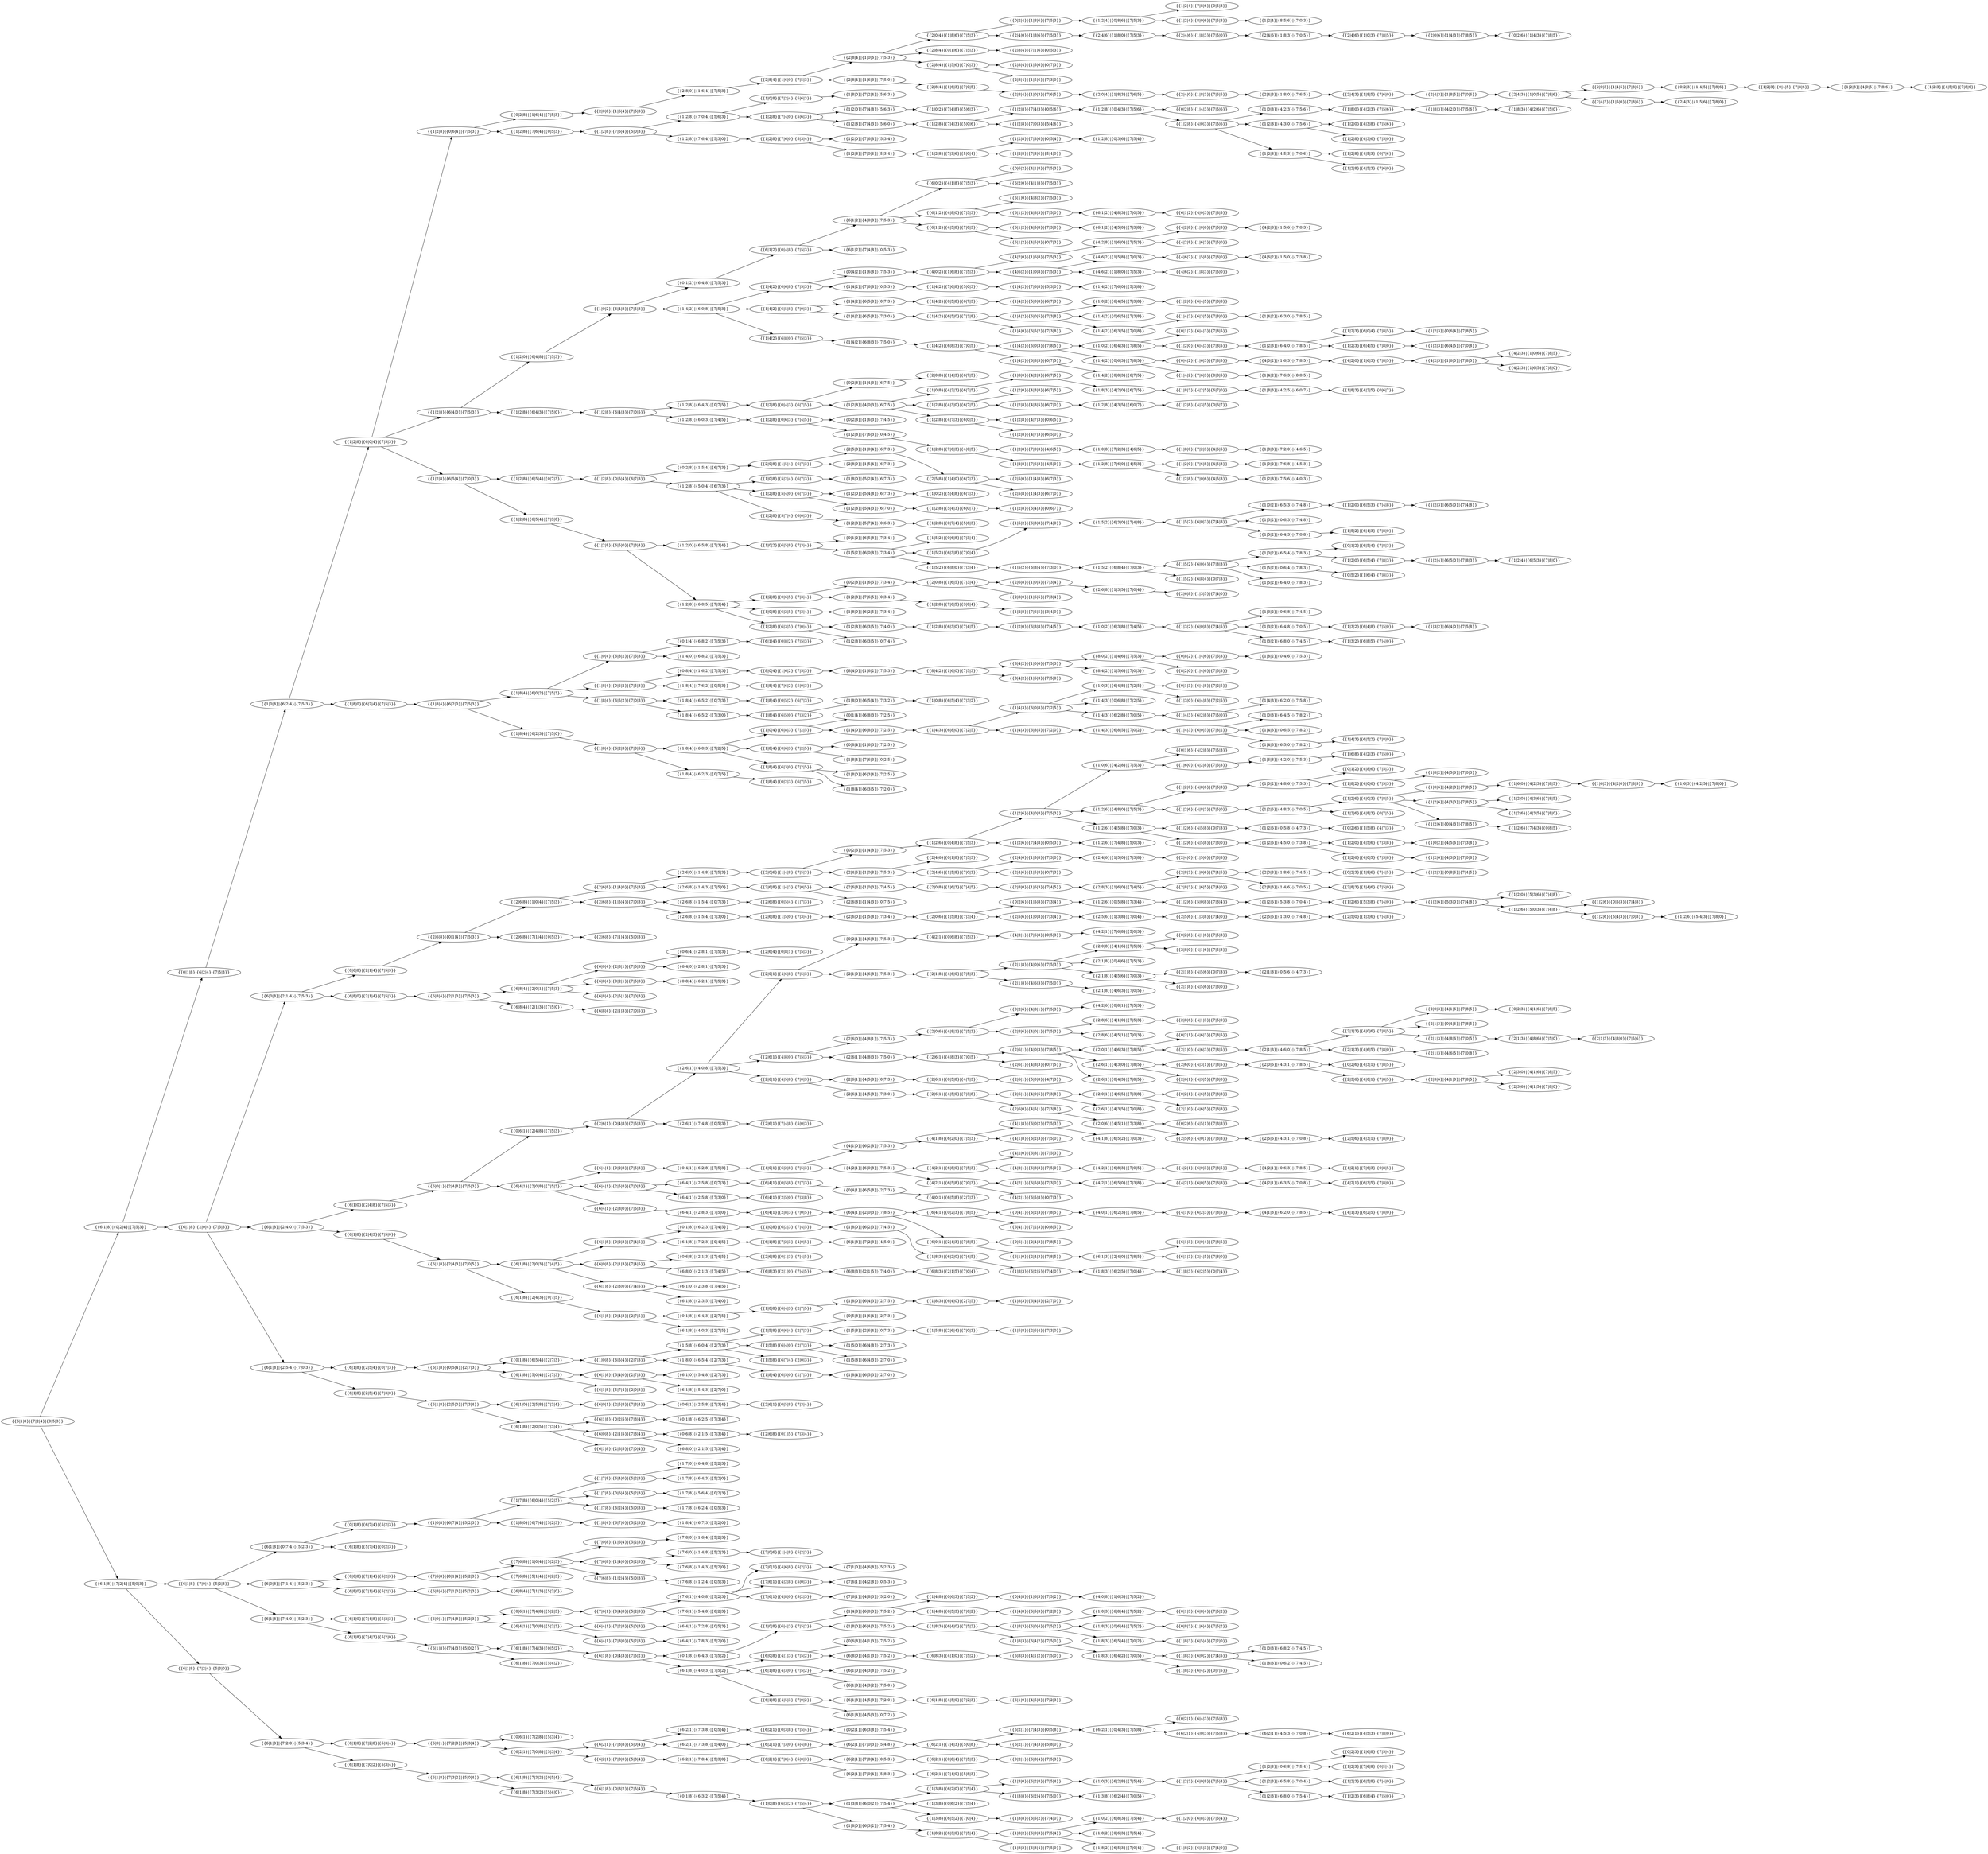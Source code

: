 digraph ExampleGraph {
rankdir = LR
num234 [label = "{{0|1|2}|{4|8|6}|{7|5|3}}"]
num40554 -> num234
num388 [label = "{{0|1|2}|{6|4|3}|{7|8|5}}"]
num40708 -> num388
num408 [label = "{{0|1|2}|{6|4|8}|{7|5|3}}"]
num40728 -> num408
num418 [label = "{{0|1|2}|{6|5|4}|{7|8|3}}"]
num40738 -> num418
num431 [label = "{{0|1|2}|{6|5|8}|{7|3|4}}"]
num40751 -> num431
num1127 [label = "{{0|1|3}|{6|4|8}|{7|2|5}}"]
num41447 -> num1127
num1188 [label = "{{0|1|3}|{6|8|4}|{7|5|2}}"]
num41508 -> num1188
num1902 [label = "{{0|1|4}|{6|8|2}|{7|5|3}}"]
num42222 -> num1902
num1907 [label = "{{0|1|4}|{6|8|3}|{7|2|5}}"]
num42227 -> num1907
num3144 [label = "{{0|1|6}|{4|2|8}|{7|5|3}}"]
num43464 -> num3144
num4805 [label = "{{0|1|8}|{6|2|3}|{7|4|5}}"]
num251285 -> num4805
num4812 [label = "{{0|1|8}|{6|2|4}|{7|5|3}}"]
num251292 -> num4812
num4817 [label = "{{0|1|8}|{6|2|5}|{7|3|4}}"]
num251297 -> num4817
num4830 [label = "{{0|1|8}|{6|3|2}|{7|5|4}}"]
num251310 -> num4830
num4856 [label = "{{0|1|8}|{6|4|3}|{2|7|5}}"]
num251336 -> num4856
num4860 [label = "{{0|1|8}|{6|4|3}|{7|5|2}}"]
num251340 -> num4860
num4886 [label = "{{0|1|8}|{6|5|4}|{2|7|3}}"]
num251366 -> num4886
num4913 [label = "{{0|1|8}|{6|7|4}|{5|2|3}}"]
num251393 -> num4913
num5212 [label = "{{0|2|1}|{4|6|3}|{7|8|5}}"]
num80812 -> num5212
num5217 [label = "{{0|2|1}|{4|6|5}|{7|3|8}}"]
num80817 -> num5217
num5232 [label = "{{0|2|1}|{4|6|8}|{7|5|3}}"]
num80832 -> num5232
num5424 [label = "{{0|2|1}|{6|3|8}|{7|5|4}}"]
num252744 -> num5424
num5427 [label = "{{0|2|1}|{6|4|3}|{7|5|8}}"]
num252747 -> num5427
num5508 [label = "{{0|2|1}|{6|8|4}|{7|5|3}}"]
num252828 -> num5508
num5764 [label = "{{0|2|3}|{1|4|5}|{7|8|6}}"]
num81364 -> num5764
num5832 [label = "{{0|2|3}|{1|6|8}|{7|5|4}}"]
num46152 -> num5832
num5873 [label = "{{0|2|3}|{1|8|6}|{7|4|5}}"]
num81473 -> num5873
num5890 [label = "{{0|2|3}|{4|1|6}|{7|8|5}}"]
num81490 -> num5890
num6594 [label = "{{0|2|4}|{1|8|6}|{7|5|3}}"]
num82194 -> num6594
num7948 [label = "{{0|2|6}|{1|4|3}|{7|8|5}}"]
num83548 -> num7948
num7968 [label = "{{0|2|6}|{1|4|8}|{7|5|3}}"]
num83568 -> num7968
num7990 [label = "{{0|2|6}|{1|5|8}|{4|7|3}}"]
num48310 -> num7990
num7991 [label = "{{0|2|6}|{1|5|8}|{7|3|4}}"]
num83591 -> num7991
num8188 [label = "{{0|2|6}|{4|3|1}|{7|8|5}}"]
num83788 -> num8188
num8211 [label = "{{0|2|6}|{4|5|1}|{7|3|8}}"]
num83811 -> num8211
num8262 [label = "{{0|2|6}|{4|8|1}|{7|5|3}}"]
num83862 -> num8262
num9388 [label = "{{0|2|8}|{1|4|3}|{6|7|5}}"]
num49708 -> num9388
num9389 [label = "{{0|2|8}|{1|4|3}|{7|5|6}}"]
num49709 -> num9389
num9418 [label = "{{0|2|8}|{1|5|4}|{6|7|3}}"]
num49738 -> num9418
num9437 [label = "{{0|2|8}|{1|6|3}|{7|4|5}}"]
num49757 -> num9437
num9444 [label = "{{0|2|8}|{1|6|4}|{7|5|3}}"]
num49764 -> num9444
num9449 [label = "{{0|2|8}|{1|6|5}|{7|3|4}}"]
num49769 -> num9449
num9618 [label = "{{0|2|8}|{4|1|6}|{7|5|3}}"]
num85218 -> num9618
num15484 [label = "{{0|4|1}|{6|2|3}|{7|8|5}}"]
num262804 -> num15484
num15504 [label = "{{0|4|1}|{6|2|8}|{7|5|3}}"]
num262824 -> num15504
num15548 [label = "{{0|4|1}|{6|5|8}|{2|7|3}}"]
num262868 -> num15548
num15892 [label = "{{0|4|2}|{1|6|3}|{7|8|5}}"]
num56212 -> num15892
num15912 [label = "{{0|4|2}|{1|6|8}|{7|5|3}}"]
num56232 -> num15912
num19524 [label = "{{0|4|8}|{1|6|3}|{7|5|2}}"]
num59844 -> num19524
num20938 [label = "{{0|5|2}|{1|6|4}|{7|8|3}}"]
num61258 -> num20938
num24566 [label = "{{0|5|8}|{1|6|4}|{2|7|3}}"]
num64886 -> num24566
num25228 [label = "{{0|6|1}|{2|4|3}|{7|8|5}}"]
num241948 -> num25228
num25248 [label = "{{0|6|1}|{2|4|8}|{7|5|3}}"]
num241968 -> num25248
num25271 [label = "{{0|6|1}|{2|5|8}|{7|3|4}}"]
num241991 -> num25271
num25703 [label = "{{0|6|1}|{7|2|8}|{5|3|4}}"]
num242423 -> num25703
num25751 [label = "{{0|6|1}|{7|4|8}|{5|2|3}}"]
num242471 -> num25751
num26184 [label = "{{0|6|2}|{4|1|8}|{7|5|3}}"]
num242904 -> num26184
num27582 [label = "{{0|6|4}|{2|8|1}|{7|5|3}}"]
num244302 -> num27582
num29645 [label = "{{0|6|8}|{2|1|3}|{7|4|5}}"]
num246365 -> num29645
num29652 [label = "{{0|6|8}|{2|1|4}|{7|5|3}}"]
num246372 -> num29652
num29657 [label = "{{0|6|8}|{2|1|5}|{7|3|4}}"]
num246377 -> num29657
num29892 [label = "{{0|6|8}|{4|1|3}|{7|5|2}}"]
num246612 -> num29892
num30137 [label = "{{0|6|8}|{7|1|4}|{5|2|3}}"]
num246857 -> num30137
num36042 [label = "{{0|8|2}|{1|4|6}|{7|5|3}}"]
num323322 -> num36042
num36804 [label = "{{0|8|3}|{1|6|4}|{7|5|2}}"]
num77124 -> num36804
num37518 [label = "{{0|8|4}|{1|6|2}|{7|5|3}}"]
num77838 -> num37518
num37523 [label = "{{0|8|4}|{1|6|3}|{7|2|5}}"]
num77843 -> num37523
num37950 [label = "{{0|8|4}|{6|2|1}|{7|5|3}}"]
num280110 -> num37950
num40473 [label = "{{1|0|2}|{4|5|6}|{7|3|8}}"]
num45513 -> num40473
num40554 [label = "{{1|0|2}|{4|8|6}|{7|5|3}}"]
num45594 -> num40554
num40606 [label = "{{1|0|2}|{5|4|8}|{6|7|3}}"]
num45646 -> num40606
num40703 [label = "{{1|0|2}|{6|3|8}|{7|4|5}}"]
num45743 -> num40703
num40708 [label = "{{1|0|2}|{6|4|3}|{7|8|5}}"]
num56524 -> num40708
num40713 [label = "{{1|0|2}|{6|4|5}|{7|3|8}}"]
num56529 -> num40713
num40728 [label = "{{1|0|2}|{6|4|8}|{7|5|3}}"]
num45768 -> num40728
num40731 [label = "{{1|0|2}|{6|5|3}|{7|4|8}}"]
num61563 -> num40731
num40738 [label = "{{1|0|2}|{6|5|4}|{7|8|3}}"]
num61570 -> num40738
num40751 [label = "{{1|0|2}|{6|5|8}|{7|3|4}}"]
num45791 -> num40751
num40782 [label = "{{1|0|2}|{6|8|3}|{7|5|4}}"]
num76806 -> num40782
num40846 [label = "{{1|0|2}|{7|4|8}|{5|6|3}}"]
num45886 -> num40846
num40894 [label = "{{1|0|2}|{7|6|8}|{4|5|3}}"]
num45934 -> num40894
num41424 [label = "{{1|0|3}|{6|2|8}|{7|5|4}}"]
num50784 -> num41424
num41434 [label = "{{1|0|3}|{6|4|5}|{7|8|2}}"]
num57250 -> num41434
num41447 [label = "{{1|0|3}|{6|4|8}|{7|2|5}}"]
num57263 -> num41447
num41501 [label = "{{1|0|3}|{6|8|2}|{7|4|5}}"]
num77525 -> num41501
num41508 [label = "{{1|0|3}|{6|8|4}|{7|5|2}}"]
num77532 -> num41508
num42222 [label = "{{1|0|4}|{6|8|2}|{7|5|3}}"]
num78246 -> num42222
num42227 [label = "{{1|0|4}|{6|8|3}|{7|2|5}}"]
num78251 -> num42227
num43444 [label = "{{1|0|6}|{4|2|3}|{7|8|5}}"]
num48484 -> num43444
num43464 [label = "{{1|0|6}|{4|2|8}|{7|5|3}}"]
num48504 -> num43464
num44884 [label = "{{1|0|8}|{4|2|3}|{6|7|5}}"]
num49924 -> num44884
num44885 [label = "{{1|0|8}|{4|2|3}|{7|5|6}}"]
num49925 -> num44885
num45010 [label = "{{1|0|8}|{5|2|4}|{6|7|3}}"]
num50050 -> num45010
num45125 [label = "{{1|0|8}|{6|2|3}|{7|4|5}}"]
num4805 -> num45125
num45132 [label = "{{1|0|8}|{6|2|4}|{7|5|3}}"]
num4812 -> num45132
num45137 [label = "{{1|0|8}|{6|2|5}|{7|3|4}}"]
num50177 -> num45137
num45150 [label = "{{1|0|8}|{6|3|2}|{7|5|4}}"]
num4830 -> num45150
num45176 [label = "{{1|0|8}|{6|4|3}|{2|7|5}}"]
num4856 -> num45176
num45180 [label = "{{1|0|8}|{6|4|3}|{7|5|2}}"]
num4860 -> num45180
num45206 [label = "{{1|0|8}|{6|5|4}|{2|7|3}}"]
num4886 -> num45206
num45210 [label = "{{1|0|8}|{6|5|4}|{7|3|2}}"]
num76170 -> num45210
num45233 [label = "{{1|0|8}|{6|7|4}|{5|2|3}}"]
num4913 -> num45233
num45242 [label = "{{1|0|8}|{7|2|3}|{4|6|5}}"]
num50282 -> num45242
num45250 [label = "{{1|0|8}|{7|2|4}|{5|6|3}}"]
num50290 -> num45250
num45490 [label = "{{1|2|0}|{4|3|6}|{7|8|5}}"]
num48508 -> num45490
num45502 [label = "{{1|2|0}|{4|3|8}|{6|7|5}}"]
num49948 -> num45502
num45503 [label = "{{1|2|0}|{4|3|8}|{7|5|6}}"]
num49949 -> num45503
num45513 [label = "{{1|2|0}|{4|5|6}|{7|3|8}}"]
num48531 -> num45513
num45594 [label = "{{1|2|0}|{4|8|6}|{7|5|3}}"]
num48582 -> num45594
num45609 [label = "{{1|2|0}|{5|3|6}|{7|4|8}}"]
num48627 -> num45609
num45646 [label = "{{1|2|0}|{5|4|8}|{6|7|3}}"]
num50092 -> num45646
num45743 [label = "{{1|2|0}|{6|3|8}|{7|4|5}}"]
num50189 -> num45743
num45748 [label = "{{1|2|0}|{6|4|3}|{7|8|5}}"]
num40708 -> num45748
num45753 [label = "{{1|2|0}|{6|4|5}|{7|3|8}}"]
num40713 -> num45753
num45768 [label = "{{1|2|0}|{6|4|8}|{7|5|3}}"]
num50214 -> num45768
num45771 [label = "{{1|2|0}|{6|5|3}|{7|4|8}}"]
num40731 -> num45771
num45778 [label = "{{1|2|0}|{6|5|4}|{7|8|3}}"]
num40738 -> num45778
num45791 [label = "{{1|2|0}|{6|5|8}|{7|3|4}}"]
num50237 -> num45791
num45822 [label = "{{1|2|0}|{6|8|3}|{7|5|4}}"]
num40782 -> num45822
num45886 [label = "{{1|2|0}|{7|4|8}|{5|6|3}}"]
num50332 -> num45886
num45934 [label = "{{1|2|0}|{7|6|8}|{4|5|3}}"]
num50380 -> num45934
num45935 [label = "{{1|2|0}|{7|6|8}|{5|3|4}}"]
num50381 -> num45935
num46084 [label = "{{1|2|3}|{0|4|5}|{7|8|6}}"]
num5764 -> num46084
num46132 [label = "{{1|2|3}|{0|6|4}|{7|8|5}}"]
num46444 -> num46132
num46152 [label = "{{1|2|3}|{0|6|8}|{7|5|4}}"]
num46464 -> num46152
num46193 [label = "{{1|2|3}|{0|8|6}|{7|4|5}}"]
num5873 -> num46193
num46204 [label = "{{1|2|3}|{4|0|5}|{7|8|6}}"]
num46084 -> num46204
num46228 [label = "{{1|2|3}|{4|5|0}|{7|8|6}}"]
num46204 -> num46228
num46444 [label = "{{1|2|3}|{6|0|4}|{7|8|5}}"]
num46468 -> num46444
num46464 [label = "{{1|2|3}|{6|0|8}|{7|5|4}}"]
num41424 -> num46464
num46468 [label = "{{1|2|3}|{6|4|0}|{7|8|5}}"]
num45748 -> num46468
num46473 [label = "{{1|2|3}|{6|4|5}|{7|0|8}}"]
num46474 -> num46473
num46474 [label = "{{1|2|3}|{6|4|5}|{7|8|0}}"]
num46468 -> num46474
num46491 [label = "{{1|2|3}|{6|5|0}|{7|4|8}}"]
num45771 -> num46491
num46511 [label = "{{1|2|3}|{6|5|8}|{7|0|4}}"]
num46464 -> num46511
num46512 [label = "{{1|2|3}|{6|5|8}|{7|4|0}}"]
num46511 -> num46512
num46542 [label = "{{1|2|3}|{6|8|0}|{7|5|4}}"]
num46464 -> num46542
num46548 [label = "{{1|2|3}|{6|8|4}|{7|5|0}}"]
num46542 -> num46548
num46652 [label = "{{1|2|3}|{7|6|8}|{0|5|4}}"]
num46152 -> num46652
num46914 [label = "{{1|2|4}|{0|8|6}|{7|5|3}}"]
num6594 -> num46914
num47212 [label = "{{1|2|4}|{6|5|0}|{7|8|3}}"]
num45778 -> num47212
num47218 [label = "{{1|2|4}|{6|5|3}|{7|8|0}}"]
num47212 -> num47218
num47396 [label = "{{1|2|4}|{7|8|6}|{0|5|3}}"]
num46914 -> num47396
num47418 [label = "{{1|2|4}|{8|0|6}|{7|5|3}}"]
num46914 -> num47418
num47465 [label = "{{1|2|4}|{8|5|6}|{7|0|3}}"]
num47418 -> num47465
num48268 [label = "{{1|2|6}|{0|4|3}|{7|8|5}}"]
num48484 -> num48268
num48288 [label = "{{1|2|6}|{0|4|8}|{7|5|3}}"]
num7968 -> num48288
num48291 [label = "{{1|2|6}|{0|5|3}|{7|4|8}}"]
num48603 -> num48291
num48310 [label = "{{1|2|6}|{0|5|8}|{4|7|3}}"]
num48548 -> num48310
num48311 [label = "{{1|2|6}|{0|5|8}|{7|3|4}}"]
num7991 -> num48311
num48484 [label = "{{1|2|6}|{4|0|3}|{7|8|5}}"]
num48587 -> num48484
num48489 [label = "{{1|2|6}|{4|0|5}|{7|3|8}}"]
num48531 -> num48489
num48504 [label = "{{1|2|6}|{4|0|8}|{7|5|3}}"]
num48288 -> num48504
num48508 [label = "{{1|2|6}|{4|3|0}|{7|8|5}}"]
num48484 -> num48508
num48513 [label = "{{1|2|6}|{4|3|5}|{7|0|8}}"]
num48489 -> num48513
num48514 [label = "{{1|2|6}|{4|3|5}|{7|8|0}}"]
num48508 -> num48514
num48531 [label = "{{1|2|6}|{4|5|0}|{7|3|8}}"]
num48552 -> num48531
num48548 [label = "{{1|2|6}|{4|5|8}|{0|7|3}}"]
num48551 -> num48548
num48551 [label = "{{1|2|6}|{4|5|8}|{7|0|3}}"]
num48504 -> num48551
num48552 [label = "{{1|2|6}|{4|5|8}|{7|3|0}}"]
num48551 -> num48552
num48582 [label = "{{1|2|6}|{4|8|0}|{7|5|3}}"]
num48504 -> num48582
num48584 [label = "{{1|2|6}|{4|8|3}|{0|7|5}}"]
num48587 -> num48584
num48587 [label = "{{1|2|6}|{4|8|3}|{7|0|5}}"]
num48588 -> num48587
num48588 [label = "{{1|2|6}|{4|8|3}|{7|5|0}}"]
num48582 -> num48588
num48603 [label = "{{1|2|6}|{5|0|3}|{7|4|8}}"]
num48627 -> num48603
num48623 [label = "{{1|2|6}|{5|0|8}|{7|3|4}}"]
num48311 -> num48623
num48627 [label = "{{1|2|6}|{5|3|0}|{7|4|8}}"]
num48648 -> num48627
num48647 [label = "{{1|2|6}|{5|3|8}|{7|0|4}}"]
num48623 -> num48647
num48648 [label = "{{1|2|6}|{5|3|8}|{7|4|0}}"]
num48647 -> num48648
num48657 [label = "{{1|2|6}|{5|4|3}|{7|0|8}}"]
num48603 -> num48657
num48658 [label = "{{1|2|6}|{5|4|3}|{7|8|0}}"]
num48657 -> num48658
num48776 [label = "{{1|2|6}|{7|4|3}|{0|8|5}}"]
num48268 -> num48776
num48788 [label = "{{1|2|6}|{7|4|8}|{0|5|3}}"]
num48288 -> num48788
num48791 [label = "{{1|2|6}|{7|4|8}|{5|0|3}}"]
num48788 -> num48791
num49698 [label = "{{1|2|8}|{0|3|6}|{7|5|4}}"]
num50324 -> num49698
num49708 [label = "{{1|2|8}|{0|4|3}|{6|7|5}}"]
num50216 -> num49708
num49709 [label = "{{1|2|8}|{0|4|3}|{7|5|6}}"]
num50335 -> num49709
num49738 [label = "{{1|2|8}|{0|5|4}|{6|7|3}}"]
num50246 -> num49738
num49757 [label = "{{1|2|8}|{0|6|3}|{7|4|5}}"]
num50165 -> num49757
num49764 [label = "{{1|2|8}|{0|6|4}|{7|5|3}}"]
num50172 -> num49764
num49769 [label = "{{1|2|8}|{0|6|5}|{7|3|4}}"]
num50177 -> num49769
num49786 [label = "{{1|2|8}|{0|7|4}|{5|6|3}}"]
num50150 -> num49786
num49924 [label = "{{1|2|8}|{4|0|3}|{6|7|5}}"]
num49708 -> num49924
num49925 [label = "{{1|2|8}|{4|0|3}|{7|5|6}}"]
num49709 -> num49925
num49948 [label = "{{1|2|8}|{4|3|0}|{6|7|5}}"]
num49924 -> num49948
num49949 [label = "{{1|2|8}|{4|3|0}|{7|5|6}}"]
num49925 -> num49949
num49951 [label = "{{1|2|8}|{4|3|5}|{0|6|7}}"]
num49953 -> num49951
num49953 [label = "{{1|2|8}|{4|3|5}|{6|0|7}}"]
num49954 -> num49953
num49954 [label = "{{1|2|8}|{4|3|5}|{6|7|0}}"]
num49948 -> num49954
num49962 [label = "{{1|2|8}|{4|3|6}|{7|5|0}}"]
num49949 -> num49962
num49976 [label = "{{1|2|8}|{4|5|3}|{0|7|6}}"]
num49979 -> num49976
num49979 [label = "{{1|2|8}|{4|5|3}|{7|0|6}}"]
num49925 -> num49979
num49980 [label = "{{1|2|8}|{4|5|3}|{7|6|0}}"]
num49979 -> num49980
num50024 [label = "{{1|2|8}|{4|7|3}|{0|6|5}}"]
num50027 -> num50024
num50027 [label = "{{1|2|8}|{4|7|3}|{6|0|5}}"]
num49924 -> num50027
num50028 [label = "{{1|2|8}|{4|7|3}|{6|5|0}}"]
num50027 -> num50028
num50050 [label = "{{1|2|8}|{5|0|4}|{6|7|3}}"]
num49738 -> num50050
num50092 [label = "{{1|2|8}|{5|4|0}|{6|7|3}}"]
num50050 -> num50092
num50095 [label = "{{1|2|8}|{5|4|3}|{0|6|7}}"]
num50097 -> num50095
num50097 [label = "{{1|2|8}|{5|4|3}|{6|0|7}}"]
num50098 -> num50097
num50098 [label = "{{1|2|8}|{5|4|3}|{6|7|0}}"]
num50092 -> num50098
num50150 [label = "{{1|2|8}|{5|7|4}|{0|6|3}}"]
num50153 -> num50150
num50153 [label = "{{1|2|8}|{5|7|4}|{6|0|3}}"]
num50050 -> num50153
num50165 [label = "{{1|2|8}|{6|0|3}|{7|4|5}}"]
num50219 -> num50165
num50172 [label = "{{1|2|8}|{6|0|4}|{7|5|3}}"]
num45132 -> num50172
num50177 [label = "{{1|2|8}|{6|0|5}|{7|3|4}}"]
num50237 -> num50177
num50189 [label = "{{1|2|8}|{6|3|0}|{7|4|5}}"]
num50202 -> num50189
num50198 [label = "{{1|2|8}|{6|3|5}|{0|7|4}}"]
num50201 -> num50198
num50201 [label = "{{1|2|8}|{6|3|5}|{7|0|4}}"]
num50177 -> num50201
num50202 [label = "{{1|2|8}|{6|3|5}|{7|4|0}}"]
num50201 -> num50202
num50214 [label = "{{1|2|8}|{6|4|0}|{7|5|3}}"]
num50172 -> num50214
num50216 [label = "{{1|2|8}|{6|4|3}|{0|7|5}}"]
num50219 -> num50216
num50219 [label = "{{1|2|8}|{6|4|3}|{7|0|5}}"]
num50220 -> num50219
num50220 [label = "{{1|2|8}|{6|4|3}|{7|5|0}}"]
num50214 -> num50220
num50237 [label = "{{1|2|8}|{6|5|0}|{7|3|4}}"]
num50250 -> num50237
num50246 [label = "{{1|2|8}|{6|5|4}|{0|7|3}}"]
num50249 -> num50246
num50249 [label = "{{1|2|8}|{6|5|4}|{7|0|3}}"]
num50172 -> num50249
num50250 [label = "{{1|2|8}|{6|5|4}|{7|3|0}}"]
num50249 -> num50250
num50282 [label = "{{1|2|8}|{7|0|3}|{4|6|5}}"]
num50385 -> num50282
num50283 [label = "{{1|2|8}|{7|0|3}|{5|4|6}}"]
num50337 -> num50283
num50290 [label = "{{1|2|8}|{7|0|4}|{5|6|3}}"]
num50393 -> num50290
num50302 [label = "{{1|2|8}|{7|0|6}|{4|5|3}}"]
num50380 -> num50302
num50303 [label = "{{1|2|8}|{7|0|6}|{5|3|4}}"]
num50381 -> num50303
num50324 [label = "{{1|2|8}|{7|3|6}|{0|5|4}}"]
num50327 -> num50324
num50327 [label = "{{1|2|8}|{7|3|6}|{5|0|4}}"]
num50303 -> num50327
num50328 [label = "{{1|2|8}|{7|3|6}|{5|4|0}}"]
num50327 -> num50328
num50332 [label = "{{1|2|8}|{7|4|0}|{5|6|3}}"]
num50290 -> num50332
num50335 [label = "{{1|2|8}|{7|4|3}|{0|5|6}}"]
num50337 -> num50335
num50337 [label = "{{1|2|8}|{7|4|3}|{5|0|6}}"]
num50338 -> num50337
num50338 [label = "{{1|2|8}|{7|4|3}|{5|6|0}}"]
num50332 -> num50338
num50375 [label = "{{1|2|8}|{7|5|6}|{4|0|3}}"]
num50302 -> num50375
num50380 [label = "{{1|2|8}|{7|6|0}|{4|5|3}}"]
num50386 -> num50380
num50381 [label = "{{1|2|8}|{7|6|0}|{5|3|4}}"]
num50394 -> num50381
num50383 [label = "{{1|2|8}|{7|6|3}|{0|4|5}}"]
num49757 -> num50383
num50385 [label = "{{1|2|8}|{7|6|3}|{4|0|5}}"]
num50383 -> num50385
num50386 [label = "{{1|2|8}|{7|6|3}|{4|5|0}}"]
num50385 -> num50386
num50390 [label = "{{1|2|8}|{7|6|4}|{0|5|3}}"]
num49764 -> num50390
num50393 [label = "{{1|2|8}|{7|6|4}|{5|0|3}}"]
num50390 -> num50393
num50394 [label = "{{1|2|8}|{7|6|4}|{5|3|0}}"]
num50393 -> num50394
num50395 [label = "{{1|2|8}|{7|6|5}|{0|3|4}}"]
num49769 -> num50395
num50397 [label = "{{1|2|8}|{7|6|5}|{3|0|4}}"]
num50395 -> num50397
num50398 [label = "{{1|2|8}|{7|6|5}|{3|4|0}}"]
num50397 -> num50398
num50784 [label = "{{1|3|0}|{6|2|8}|{7|5|4}}"]
num55230 -> num50784
num50807 [label = "{{1|3|0}|{6|4|8}|{7|2|5}}"]
num41447 -> num50807
num51191 [label = "{{1|3|2}|{0|6|8}|{7|4|5}}"]
num51503 -> num51191
num51503 [label = "{{1|3|2}|{6|0|8}|{7|4|5}}"]
num40703 -> num51503
num51507 [label = "{{1|3|2}|{6|4|0}|{7|5|8}}"]
num51528 -> num51507
num51527 [label = "{{1|3|2}|{6|4|8}|{7|0|5}}"]
num51503 -> num51527
num51528 [label = "{{1|3|2}|{6|4|8}|{7|5|0}}"]
num51527 -> num51528
num51581 [label = "{{1|3|2}|{6|8|0}|{7|4|5}}"]
num51503 -> num51581
num51594 [label = "{{1|3|2}|{6|8|5}|{7|4|0}}"]
num51581 -> num51594
num54798 [label = "{{1|3|8}|{0|6|2}|{7|5|4}}"]
num55206 -> num54798
num55206 [label = "{{1|3|8}|{6|0|2}|{7|5|4}}"]
num45150 -> num55206
num55230 [label = "{{1|3|8}|{6|2|0}|{7|5|4}}"]
num55206 -> num55230
num55235 [label = "{{1|3|8}|{6|2|4}|{7|0|5}}"]
num55236 -> num55235
num55236 [label = "{{1|3|8}|{6|2|4}|{7|5|0}}"]
num55230 -> num55236
num55283 [label = "{{1|3|8}|{6|5|2}|{7|0|4}}"]
num55206 -> num55283
num55284 [label = "{{1|3|8}|{6|5|2}|{7|4|0}}"]
num55283 -> num55284
num55851 [label = "{{1|4|0}|{6|5|2}|{7|3|8}}"]
num56571 -> num55851
num55902 [label = "{{1|4|0}|{6|8|2}|{7|5|3}}"]
num42222 -> num55902
num55907 [label = "{{1|4|0}|{6|8|3}|{7|2|5}}"]
num42227 -> num55907
num56206 [label = "{{1|4|2}|{0|5|8}|{6|7|3}}"]
num56588 -> num56206
num56212 [label = "{{1|4|2}|{0|6|3}|{7|8|5}}"]
num56524 -> num56212
num56217 [label = "{{1|4|2}|{0|6|5}|{7|3|8}}"]
num56529 -> num56217
num56232 [label = "{{1|4|2}|{0|6|8}|{7|5|3}}"]
num56544 -> num56232
num56260 [label = "{{1|4|2}|{0|8|3}|{6|7|5}}"]
num56624 -> num56260
num56422 [label = "{{1|4|2}|{5|0|8}|{6|7|3}}"]
num56206 -> num56422
num56524 [label = "{{1|4|2}|{6|0|3}|{7|8|5}}"]
num56627 -> num56524
num56529 [label = "{{1|4|2}|{6|0|5}|{7|3|8}}"]
num56571 -> num56529
num56544 [label = "{{1|4|2}|{6|0|8}|{7|5|3}}"]
num40728 -> num56544
num56548 [label = "{{1|4|2}|{6|3|0}|{7|8|5}}"]
num56554 -> num56548
num56553 [label = "{{1|4|2}|{6|3|5}|{7|0|8}}"]
num56529 -> num56553
num56554 [label = "{{1|4|2}|{6|3|5}|{7|8|0}}"]
num56553 -> num56554
num56571 [label = "{{1|4|2}|{6|5|0}|{7|3|8}}"]
num56592 -> num56571
num56588 [label = "{{1|4|2}|{6|5|8}|{0|7|3}}"]
num56591 -> num56588
num56591 [label = "{{1|4|2}|{6|5|8}|{7|0|3}}"]
num56544 -> num56591
num56592 [label = "{{1|4|2}|{6|5|8}|{7|3|0}}"]
num56591 -> num56592
num56622 [label = "{{1|4|2}|{6|8|0}|{7|5|3}}"]
num56544 -> num56622
num56624 [label = "{{1|4|2}|{6|8|3}|{0|7|5}}"]
num56627 -> num56624
num56627 [label = "{{1|4|2}|{6|8|3}|{7|0|5}}"]
num56628 -> num56627
num56628 [label = "{{1|4|2}|{6|8|3}|{7|5|0}}"]
num56622 -> num56628
num56715 [label = "{{1|4|2}|{7|6|0}|{5|3|8}}"]
num56736 -> num56715
num56720 [label = "{{1|4|2}|{7|6|3}|{0|8|5}}"]
num56212 -> num56720
num56723 [label = "{{1|4|2}|{7|6|3}|{8|0|5}}"]
num56720 -> num56723
num56732 [label = "{{1|4|2}|{7|6|8}|{0|5|3}}"]
num56232 -> num56732
num56735 [label = "{{1|4|2}|{7|6|8}|{5|0|3}}"]
num56732 -> num56735
num56736 [label = "{{1|4|2}|{7|6|8}|{5|3|0}}"]
num56735 -> num56736
num56938 [label = "{{1|4|3}|{0|6|5}|{7|8|2}}"]
num57250 -> num56938
num56951 [label = "{{1|4|3}|{0|6|8}|{7|2|5}}"]
num57263 -> num56951
num57250 [label = "{{1|4|3}|{6|0|5}|{7|8|2}}"]
num57353 -> num57250
num57263 [label = "{{1|4|3}|{6|0|8}|{7|2|5}}"]
num57341 -> num57263
num57267 [label = "{{1|4|3}|{6|2|0}|{7|5|8}}"]
num57288 -> num57267
num57287 [label = "{{1|4|3}|{6|2|8}|{7|0|5}}"]
num57263 -> num57287
num57288 [label = "{{1|4|3}|{6|2|8}|{7|5|0}}"]
num57287 -> num57288
num57292 [label = "{{1|4|3}|{6|5|0}|{7|8|2}}"]
num57250 -> num57292
num57298 [label = "{{1|4|3}|{6|5|2}|{7|8|0}}"]
num57292 -> num57298
num57341 [label = "{{1|4|3}|{6|8|0}|{7|2|5}}"]
num55907 -> num57341
num57353 [label = "{{1|4|3}|{6|8|5}|{7|0|2}}"]
num57354 -> num57353
num57354 [label = "{{1|4|3}|{6|8|5}|{7|2|0}}"]
num57341 -> num57354
num59844 [label = "{{1|4|8}|{0|6|3}|{7|5|2}}"]
num60252 -> num59844
num60252 [label = "{{1|4|8}|{6|0|3}|{7|5|2}}"]
num45180 -> num60252
num60329 [label = "{{1|4|8}|{6|5|3}|{7|0|2}}"]
num60252 -> num60329
num60330 [label = "{{1|4|8}|{6|5|3}|{7|2|0}}"]
num60329 -> num60330
num60908 [label = "{{1|5|0}|{6|4|8}|{2|7|3}}"]
num65354 -> num60908
num61251 [label = "{{1|5|2}|{0|6|3}|{7|4|8}}"]
num61563 -> num61251
num61258 [label = "{{1|5|2}|{0|6|4}|{7|8|3}}"]
num61570 -> num61258
num61271 [label = "{{1|5|2}|{0|6|8}|{7|3|4}}"]
num61583 -> num61271
num61563 [label = "{{1|5|2}|{6|0|3}|{7|4|8}}"]
num61587 -> num61563
num61570 [label = "{{1|5|2}|{6|0|4}|{7|8|3}}"]
num61673 -> num61570
num61583 [label = "{{1|5|2}|{6|0|8}|{7|3|4}}"]
num40751 -> num61583
num61587 [label = "{{1|5|2}|{6|3|0}|{7|4|8}}"]
num61608 -> num61587
num61607 [label = "{{1|5|2}|{6|3|8}|{7|0|4}}"]
num61583 -> num61607
num61608 [label = "{{1|5|2}|{6|3|8}|{7|4|0}}"]
num61607 -> num61608
num61612 [label = "{{1|5|2}|{6|4|0}|{7|8|3}}"]
num61570 -> num61612
num61617 [label = "{{1|5|2}|{6|4|3}|{7|0|8}}"]
num61563 -> num61617
num61618 [label = "{{1|5|2}|{6|4|3}|{7|8|0}}"]
num61617 -> num61618
num61661 [label = "{{1|5|2}|{6|8|0}|{7|3|4}}"]
num61583 -> num61661
num61670 [label = "{{1|5|2}|{6|8|4}|{0|7|3}}"]
num61673 -> num61670
num61673 [label = "{{1|5|2}|{6|8|4}|{7|0|3}}"]
num61674 -> num61673
num61674 [label = "{{1|5|2}|{6|8|4}|{7|3|0}}"]
num61661 -> num61674
num64886 [label = "{{1|5|8}|{0|6|4}|{2|7|3}}"]
num65294 -> num64886
num65006 [label = "{{1|5|8}|{2|6|4}|{0|7|3}}"]
num64886 -> num65006
num65009 [label = "{{1|5|8}|{2|6|4}|{7|0|3}}"]
num65006 -> num65009
num65010 [label = "{{1|5|8}|{2|6|4}|{7|3|0}}"]
num65009 -> num65010
num65294 [label = "{{1|5|8}|{6|0|4}|{2|7|3}}"]
num45206 -> num65294
num65354 [label = "{{1|5|8}|{6|4|0}|{2|7|3}}"]
num65294 -> num65354
num65368 [label = "{{1|5|8}|{6|4|3}|{2|7|0}}"]
num65354 -> num65368
num65397 [label = "{{1|5|8}|{6|7|4}|{2|0|3}}"]
num65294 -> num65397
num65764 [label = "{{1|6|0}|{4|2|3}|{7|8|5}}"]
num43444 -> num65764
num65784 [label = "{{1|6|0}|{4|2|8}|{7|5|3}}"]
num43464 -> num65784
num67228 [label = "{{1|6|3}|{4|2|0}|{7|8|5}}"]
num65764 -> num67228
num67234 [label = "{{1|6|3}|{4|2|5}|{7|8|0}}"]
num67228 -> num67234
num70230 [label = "{{1|6|8}|{4|2|0}|{7|5|3}}"]
num65784 -> num70230
num70236 [label = "{{1|6|8}|{4|2|3}|{7|5|0}}"]
num70230 -> num70236
num71111 [label = "{{1|7|0}|{6|4|8}|{5|2|3}}"]
num75557 -> num71111
num74993 [label = "{{1|7|8}|{0|6|4}|{5|2|3}}"]
num75497 -> num74993
num75475 [label = "{{1|7|8}|{5|6|4}|{0|2|3}}"]
num74993 -> num75475
num75497 [label = "{{1|7|8}|{6|0|4}|{5|2|3}}"]
num45233 -> num75497
num75518 [label = "{{1|7|8}|{6|2|4}|{0|5|3}}"]
num75521 -> num75518
num75521 [label = "{{1|7|8}|{6|2|4}|{5|0|3}}"]
num75497 -> num75521
num75557 [label = "{{1|7|8}|{6|4|0}|{5|2|3}}"]
num75497 -> num75557
num75570 [label = "{{1|7|8}|{6|4|3}|{5|2|0}}"]
num75557 -> num75570
num75844 [label = "{{1|8|0}|{4|2|3}|{6|7|5}}"]
num44884 -> num75844
num75845 [label = "{{1|8|0}|{4|2|3}|{7|5|6}}"]
num44885 -> num75845
num75970 [label = "{{1|8|0}|{5|2|4}|{6|7|3}}"]
num45010 -> num75970
num76085 [label = "{{1|8|0}|{6|2|3}|{7|4|5}}"]
num45125 -> num76085
num76092 [label = "{{1|8|0}|{6|2|4}|{7|5|3}}"]
num45132 -> num76092
num76097 [label = "{{1|8|0}|{6|2|5}|{7|3|4}}"]
num45137 -> num76097
num76110 [label = "{{1|8|0}|{6|3|2}|{7|5|4}}"]
num45150 -> num76110
num76115 [label = "{{1|8|0}|{6|3|4}|{7|2|5}}"]
num78293 -> num76115
num76136 [label = "{{1|8|0}|{6|4|3}|{2|7|5}}"]
num45176 -> num76136
num76140 [label = "{{1|8|0}|{6|4|3}|{7|5|2}}"]
num45180 -> num76140
num76166 [label = "{{1|8|0}|{6|5|4}|{2|7|3}}"]
num45206 -> num76166
num76170 [label = "{{1|8|0}|{6|5|4}|{7|3|2}}"]
num78318 -> num76170
num76193 [label = "{{1|8|0}|{6|7|4}|{5|2|3}}"]
num45233 -> num76193
num76202 [label = "{{1|8|0}|{7|2|3}|{4|6|5}}"]
num45242 -> num76202
num76210 [label = "{{1|8|0}|{7|2|4}|{5|6|3}}"]
num45250 -> num76210
num76362 [label = "{{1|8|2}|{0|4|6}|{7|5|3}}"]
num36042 -> num76362
num76398 [label = "{{1|8|2}|{0|6|3}|{7|5|4}}"]
num76806 -> num76398
num76578 [label = "{{1|8|2}|{4|0|6}|{7|5|3}}"]
num40554 -> num76578
num76625 [label = "{{1|8|2}|{4|5|6}|{7|0|3}}"]
num76578 -> num76625
num76806 [label = "{{1|8|2}|{6|0|3}|{7|5|4}}"]
num76830 -> num76806
num76830 [label = "{{1|8|2}|{6|3|0}|{7|5|4}}"]
num76110 -> num76830
num76836 [label = "{{1|8|2}|{6|3|4}|{7|5|0}}"]
num76830 -> num76836
num76883 [label = "{{1|8|2}|{6|5|3}|{7|0|4}}"]
num76806 -> num76883
num76884 [label = "{{1|8|2}|{6|5|3}|{7|4|0}}"]
num76883 -> num76884
num77117 [label = "{{1|8|3}|{0|6|2}|{7|4|5}}"]
num77525 -> num77117
num77124 [label = "{{1|8|3}|{0|6|4}|{7|5|2}}"]
num77532 -> num77124
num77308 [label = "{{1|8|3}|{4|2|0}|{6|7|5}}"]
num75844 -> num77308
num77309 [label = "{{1|8|3}|{4|2|0}|{7|5|6}}"]
num75845 -> num77309
num77311 [label = "{{1|8|3}|{4|2|5}|{0|6|7}}"]
num77313 -> num77311
num77313 [label = "{{1|8|3}|{4|2|5}|{6|0|7}}"]
num77314 -> num77313
num77314 [label = "{{1|8|3}|{4|2|5}|{6|7|0}}"]
num77308 -> num77314
num77322 [label = "{{1|8|3}|{4|2|6}|{7|5|0}}"]
num77309 -> num77322
num77525 [label = "{{1|8|3}|{6|0|2}|{7|4|5}}"]
num77579 -> num77525
num77532 [label = "{{1|8|3}|{6|0|4}|{7|5|2}}"]
num77574 -> num77532
num77549 [label = "{{1|8|3}|{6|2|0}|{7|4|5}}"]
num76085 -> num77549
num77558 [label = "{{1|8|3}|{6|2|5}|{0|7|4}}"]
num77561 -> num77558
num77561 [label = "{{1|8|3}|{6|2|5}|{7|0|4}}"]
num77562 -> num77561
num77562 [label = "{{1|8|3}|{6|2|5}|{7|4|0}}"]
num77549 -> num77562
num77570 [label = "{{1|8|3}|{6|4|0}|{2|7|5}}"]
num76136 -> num77570
num77574 [label = "{{1|8|3}|{6|4|0}|{7|5|2}}"]
num76140 -> num77574
num77576 [label = "{{1|8|3}|{6|4|2}|{0|7|5}}"]
num77579 -> num77576
num77579 [label = "{{1|8|3}|{6|4|2}|{7|0|5}}"]
num77580 -> num77579
num77580 [label = "{{1|8|3}|{6|4|2}|{7|5|0}}"]
num77574 -> num77580
num77584 [label = "{{1|8|3}|{6|4|5}|{2|7|0}}"]
num77570 -> num77584
num77609 [label = "{{1|8|3}|{6|5|4}|{7|0|2}}"]
num77532 -> num77609
num77610 [label = "{{1|8|3}|{6|5|4}|{7|2|0}}"]
num77609 -> num77610
num77666 [label = "{{1|8|3}|{7|2|0}|{4|6|5}}"]
num76202 -> num77666
num77764 [label = "{{1|8|4}|{0|2|3}|{6|7|5}}"]
num78272 -> num77764
num77812 [label = "{{1|8|4}|{0|5|2}|{6|7|3}}"]
num78320 -> num77812
num77838 [label = "{{1|8|4}|{0|6|2}|{7|5|3}}"]
num78246 -> num77838
num77843 [label = "{{1|8|4}|{0|6|3}|{7|2|5}}"]
num78251 -> num77843
num78246 [label = "{{1|8|4}|{6|0|2}|{7|5|3}}"]
num78270 -> num78246
num78251 [label = "{{1|8|4}|{6|0|3}|{7|2|5}}"]
num78275 -> num78251
num78270 [label = "{{1|8|4}|{6|2|0}|{7|5|3}}"]
num76092 -> num78270
num78272 [label = "{{1|8|4}|{6|2|3}|{0|7|5}}"]
num78275 -> num78272
num78275 [label = "{{1|8|4}|{6|2|3}|{7|0|5}}"]
num78276 -> num78275
num78276 [label = "{{1|8|4}|{6|2|3}|{7|5|0}}"]
num78270 -> num78276
num78293 [label = "{{1|8|4}|{6|3|0}|{7|2|5}}"]
num78251 -> num78293
num78306 [label = "{{1|8|4}|{6|3|5}|{7|2|0}}"]
num78293 -> num78306
num78314 [label = "{{1|8|4}|{6|5|0}|{2|7|3}}"]
num76166 -> num78314
num78318 [label = "{{1|8|4}|{6|5|0}|{7|3|2}}"]
num78324 -> num78318
num78320 [label = "{{1|8|4}|{6|5|2}|{0|7|3}}"]
num78323 -> num78320
num78323 [label = "{{1|8|4}|{6|5|2}|{7|0|3}}"]
num78246 -> num78323
num78324 [label = "{{1|8|4}|{6|5|2}|{7|3|0}}"]
num78323 -> num78324
num78328 [label = "{{1|8|4}|{6|5|3}|{2|7|0}}"]
num78314 -> num78328
num78341 [label = "{{1|8|4}|{6|7|0}|{5|2|3}}"]
num76193 -> num78341
num78354 [label = "{{1|8|4}|{6|7|3}|{5|2|0}}"]
num78341 -> num78354
num78464 [label = "{{1|8|4}|{7|6|2}|{0|5|3}}"]
num77838 -> num78464
num78467 [label = "{{1|8|4}|{7|6|2}|{5|0|3}}"]
num78464 -> num78467
num78469 [label = "{{1|8|4}|{7|6|3}|{0|2|5}}"]
num77843 -> num78469
num80812 [label = "{{2|0|1}|{4|6|3}|{7|8|5}}"]
num106804 -> num80812
num80817 [label = "{{2|0|1}|{4|6|5}|{7|3|8}}"]
num106809 -> num80817
num80832 [label = "{{2|0|1}|{4|6|8}|{7|5|3}}"]
num106824 -> num80832
num81364 [label = "{{2|0|3}|{1|4|5}|{7|8|6}}"]
num97324 -> num81364
num81473 [label = "{{2|0|3}|{1|8|6}|{7|4|5}}"]
num117497 -> num81473
num81490 [label = "{{2|0|3}|{4|1|6}|{7|8|5}}"]
num86530 -> num81490
num82182 [label = "{{2|0|4}|{1|8|3}|{7|6|5}}"]
num118206 -> num82182
num82194 [label = "{{2|0|4}|{1|8|6}|{7|5|3}}"]
num118218 -> num82194
num83548 [label = "{{2|0|6}|{1|4|3}|{7|8|5}}"]
num98764 -> num83548
num83568 [label = "{{2|0|6}|{1|4|8}|{7|5|3}}"]
num105888 -> num83568
num83591 [label = "{{2|0|6}|{1|5|8}|{7|3|4}}"]
num105911 -> num83591
num83788 [label = "{{2|0|6}|{4|3|1}|{7|8|5}}"]
num106108 -> num83788
num83811 [label = "{{2|0|6}|{4|5|1}|{7|3|8}}"]
num106131 -> num83811
num83862 [label = "{{2|0|6}|{4|8|1}|{7|5|3}}"]
num106182 -> num83862
num84988 [label = "{{2|0|8}|{1|4|3}|{6|7|5}}"]
num9388 -> num84988
num85018 [label = "{{2|0|8}|{1|5|4}|{6|7|3}}"]
num9418 -> num85018
num85037 [label = "{{2|0|8}|{1|6|3}|{7|4|5}}"]
num110285 -> num85037
num85044 [label = "{{2|0|8}|{1|6|4}|{7|5|3}}"]
num9444 -> num85044
num85049 [label = "{{2|0|8}|{1|6|5}|{7|3|4}}"]
num9449 -> num85049
num85218 [label = "{{2|0|8}|{4|1|6}|{7|5|3}}"]
num90258 -> num85218
num85852 [label = "{{2|1|0}|{4|6|3}|{7|8|5}}"]
num80812 -> num85852
num85857 [label = "{{2|1|0}|{4|6|5}|{7|3|8}}"]
num80817 -> num85857
num85872 [label = "{{2|1|0}|{4|6|8}|{7|5|3}}"]
num80832 -> num85872
num86410 [label = "{{2|1|3}|{0|4|6}|{7|8|5}}"]
num86530 -> num86410
num86530 [label = "{{2|1|3}|{4|0|6}|{7|8|5}}"]
num86572 -> num86530
num86572 [label = "{{2|1|3}|{4|6|0}|{7|8|5}}"]
num85852 -> num86572
num86577 [label = "{{2|1|3}|{4|6|5}|{7|0|8}}"]
num86578 -> num86577
num86578 [label = "{{2|1|3}|{4|6|5}|{7|8|0}}"]
num86572 -> num86578
num86621 [label = "{{2|1|3}|{4|8|0}|{7|5|6}}"]
num86634 -> num86621
num86633 [label = "{{2|1|3}|{4|8|6}|{7|0|5}}"]
num86530 -> num86633
num86634 [label = "{{2|1|3}|{4|8|6}|{7|5|0}}"]
num86633 -> num86634
num90042 [label = "{{2|1|8}|{0|4|6}|{7|5|3}}"]
num90258 -> num90042
num90064 [label = "{{2|1|8}|{0|5|6}|{4|7|3}}"]
num90302 -> num90064
num90258 [label = "{{2|1|8}|{4|0|6}|{7|5|3}}"]
num90318 -> num90258
num90302 [label = "{{2|1|8}|{4|5|6}|{0|7|3}}"]
num90305 -> num90302
num90305 [label = "{{2|1|8}|{4|5|6}|{7|0|3}}"]
num90258 -> num90305
num90306 [label = "{{2|1|8}|{4|5|6}|{7|3|0}}"]
num90305 -> num90306
num90318 [label = "{{2|1|8}|{4|6|0}|{7|5|3}}"]
num85872 -> num90318
num90323 [label = "{{2|1|8}|{4|6|3}|{7|0|5}}"]
num90324 -> num90323
num90324 [label = "{{2|1|8}|{4|6|3}|{7|5|0}}"]
num90318 -> num90324
num90850 [label = "{{2|3|0}|{4|1|6}|{7|8|5}}"]
num93868 -> num90850
num93844 [label = "{{2|3|6}|{4|0|1}|{7|8|5}}"]
num83788 -> num93844
num93868 [label = "{{2|3|6}|{4|1|0}|{7|8|5}}"]
num93844 -> num93868
num93874 [label = "{{2|3|6}|{4|1|5}|{7|8|0}}"]
num93868 -> num93874
num95793 [label = "{{2|4|0}|{1|5|6}|{7|3|8}}"]
num98811 -> num95793
num95862 [label = "{{2|4|0}|{1|8|3}|{7|6|5}}"]
num82182 -> num95862
num95874 [label = "{{2|4|0}|{1|8|6}|{7|5|3}}"]
num82194 -> num95874
num97324 [label = "{{2|4|3}|{1|0|5}|{7|8|6}}"]
num97427 -> num97324
num97348 [label = "{{2|4|3}|{1|5|0}|{7|8|6}}"]
num97324 -> num97348
num97354 [label = "{{2|4|3}|{1|5|6}|{7|8|0}}"]
num97348 -> num97354
num97422 [label = "{{2|4|3}|{1|8|0}|{7|6|5}}"]
num95862 -> num97422
num97427 [label = "{{2|4|3}|{1|8|5}|{7|0|6}}"]
num97428 -> num97427
num97428 [label = "{{2|4|3}|{1|8|5}|{7|6|0}}"]
num97422 -> num97428
num98664 [label = "{{2|4|6}|{0|1|8}|{7|5|3}}"]
num98784 -> num98664
num98764 [label = "{{2|4|6}|{1|0|3}|{7|8|5}}"]
num98867 -> num98764
num98784 [label = "{{2|4|6}|{1|0|8}|{7|5|3}}"]
num83568 -> num98784
num98811 [label = "{{2|4|6}|{1|5|0}|{7|3|8}}"]
num98832 -> num98811
num98828 [label = "{{2|4|6}|{1|5|8}|{0|7|3}}"]
num98831 -> num98828
num98831 [label = "{{2|4|6}|{1|5|8}|{7|0|3}}"]
num98784 -> num98831
num98832 [label = "{{2|4|6}|{1|5|8}|{7|3|0}}"]
num98831 -> num98832
num98862 [label = "{{2|4|6}|{1|8|0}|{7|5|3}}"]
num95874 -> num98862
num98867 [label = "{{2|4|6}|{1|8|3}|{7|0|5}}"]
num98868 -> num98867
num98868 [label = "{{2|4|6}|{1|8|3}|{7|5|0}}"]
num98862 -> num98868
num100809 [label = "{{2|5|0}|{1|3|6}|{7|4|8}}"]
num103827 -> num100809
num100846 [label = "{{2|5|0}|{1|4|8}|{6|7|3}}"]
num105292 -> num100846
num103823 [label = "{{2|5|6}|{1|0|8}|{7|3|4}}"]
num83591 -> num103823
num103827 [label = "{{2|5|6}|{1|3|0}|{7|4|8}}"]
num103848 -> num103827
num103847 [label = "{{2|5|6}|{1|3|8}|{7|0|4}}"]
num103823 -> num103847
num103848 [label = "{{2|5|6}|{1|3|8}|{7|4|0}}"]
num103847 -> num103848
num104043 [label = "{{2|5|6}|{4|0|1}|{7|3|8}}"]
num83811 -> num104043
num104097 [label = "{{2|5|6}|{4|3|1}|{7|0|8}}"]
num104043 -> num104097
num104098 [label = "{{2|5|6}|{4|3|1}|{7|8|0}}"]
num104097 -> num104098
num105250 [label = "{{2|5|8}|{1|0|4}|{6|7|3}}"]
num85018 -> num105250
num105292 [label = "{{2|5|8}|{1|4|0}|{6|7|3}}"]
num105250 -> num105292
num105298 [label = "{{2|5|8}|{1|4|3}|{6|7|0}}"]
num105292 -> num105298
num105888 [label = "{{2|6|0}|{1|4|8}|{7|5|3}}"]
num110334 -> num105888
num105911 [label = "{{2|6|0}|{1|5|8}|{7|3|4}}"]
num110357 -> num105911
num106108 [label = "{{2|6|0}|{4|3|1}|{7|8|5}}"]
num106828 -> num106108
num106131 [label = "{{2|6|0}|{4|5|1}|{7|3|8}}"]
num106851 -> num106131
num106182 [label = "{{2|6|0}|{4|8|1}|{7|5|3}}"]
num106902 -> num106182
num106588 [label = "{{2|6|1}|{0|4|3}|{7|8|5}}"]
num106804 -> num106588
num106608 [label = "{{2|6|1}|{0|4|8}|{7|5|3}}"]
num25248 -> num106608
num106630 [label = "{{2|6|1}|{0|5|8}|{4|7|3}}"]
num106868 -> num106630
num106631 [label = "{{2|6|1}|{0|5|8}|{7|3|4}}"]
num25271 -> num106631
num106804 [label = "{{2|6|1}|{4|0|3}|{7|8|5}}"]
num106907 -> num106804
num106809 [label = "{{2|6|1}|{4|0|5}|{7|3|8}}"]
num106851 -> num106809
num106824 [label = "{{2|6|1}|{4|0|8}|{7|5|3}}"]
num106608 -> num106824
num106828 [label = "{{2|6|1}|{4|3|0}|{7|8|5}}"]
num106804 -> num106828
num106833 [label = "{{2|6|1}|{4|3|5}|{7|0|8}}"]
num106809 -> num106833
num106834 [label = "{{2|6|1}|{4|3|5}|{7|8|0}}"]
num106828 -> num106834
num106851 [label = "{{2|6|1}|{4|5|0}|{7|3|8}}"]
num106872 -> num106851
num106868 [label = "{{2|6|1}|{4|5|8}|{0|7|3}}"]
num106871 -> num106868
num106871 [label = "{{2|6|1}|{4|5|8}|{7|0|3}}"]
num106824 -> num106871
num106872 [label = "{{2|6|1}|{4|5|8}|{7|3|0}}"]
num106871 -> num106872
num106902 [label = "{{2|6|1}|{4|8|0}|{7|5|3}}"]
num106824 -> num106902
num106904 [label = "{{2|6|1}|{4|8|3}|{0|7|5}}"]
num106907 -> num106904
num106907 [label = "{{2|6|1}|{4|8|3}|{7|0|5}}"]
num106908 -> num106907
num106908 [label = "{{2|6|1}|{4|8|3}|{7|5|0}}"]
num106902 -> num106908
num106942 [label = "{{2|6|1}|{5|0|8}|{4|7|3}}"]
num106630 -> num106942
num107108 [label = "{{2|6|1}|{7|4|8}|{0|5|3}}"]
num106608 -> num107108
num107111 [label = "{{2|6|1}|{7|4|8}|{5|0|3}}"]
num107108 -> num107111
num108102 [label = "{{2|6|4}|{0|8|1}|{7|5|3}}"]
num27582 -> num108102
num110165 [label = "{{2|6|8}|{0|1|3}|{7|4|5}}"]
num29645 -> num110165
num110172 [label = "{{2|6|8}|{0|1|4}|{7|5|3}}"]
num29652 -> num110172
num110177 [label = "{{2|6|8}|{0|1|5}|{7|3|4}}"]
num29657 -> num110177
num110246 [label = "{{2|6|8}|{0|5|4}|{1|7|3}}"]
num110366 -> num110246
num110285 [label = "{{2|6|8}|{1|0|3}|{7|4|5}}"]
num110339 -> num110285
num110292 [label = "{{2|6|8}|{1|0|4}|{7|5|3}}"]
num110172 -> num110292
num110297 [label = "{{2|6|8}|{1|0|5}|{7|3|4}}"]
num85049 -> num110297
num110321 [label = "{{2|6|8}|{1|3|5}|{7|0|4}}"]
num110297 -> num110321
num110322 [label = "{{2|6|8}|{1|3|5}|{7|4|0}}"]
num110321 -> num110322
num110334 [label = "{{2|6|8}|{1|4|0}|{7|5|3}}"]
num110292 -> num110334
num110336 [label = "{{2|6|8}|{1|4|3}|{0|7|5}}"]
num110339 -> num110336
num110339 [label = "{{2|6|8}|{1|4|3}|{7|0|5}}"]
num110340 -> num110339
num110340 [label = "{{2|6|8}|{1|4|3}|{7|5|0}}"]
num110334 -> num110340
num110357 [label = "{{2|6|8}|{1|5|0}|{7|3|4}}"]
num110370 -> num110357
num110366 [label = "{{2|6|8}|{1|5|4}|{0|7|3}}"]
num110369 -> num110366
num110369 [label = "{{2|6|8}|{1|5|4}|{7|0|3}}"]
num110292 -> num110369
num110370 [label = "{{2|6|8}|{1|5|4}|{7|3|0}}"]
num110369 -> num110370
num110798 [label = "{{2|6|8}|{7|1|4}|{0|5|3}}"]
num110172 -> num110798
num110801 [label = "{{2|6|8}|{7|1|4}|{5|0|3}}"]
num110798 -> num110801
num115978 [label = "{{2|8|0}|{1|5|4}|{6|7|3}}"]
num85018 -> num115978
num115997 [label = "{{2|8|0}|{1|6|3}|{7|4|5}}"]
num85037 -> num115997
num116004 [label = "{{2|8|0}|{1|6|4}|{7|5|3}}"]
num85044 -> num116004
num116009 [label = "{{2|8|0}|{1|6|5}|{7|3|4}}"]
num85049 -> num116009
num116178 [label = "{{2|8|0}|{4|1|6}|{7|5|3}}"]
num85218 -> num116178
num117497 [label = "{{2|8|3}|{1|0|6}|{7|4|5}}"]
num117557 -> num117497
num117521 [label = "{{2|8|3}|{1|4|6}|{7|0|5}}"]
num117497 -> num117521
num117522 [label = "{{2|8|3}|{1|4|6}|{7|5|0}}"]
num117521 -> num117522
num117557 [label = "{{2|8|3}|{1|6|0}|{7|4|5}}"]
num115997 -> num117557
num117570 [label = "{{2|8|3}|{1|6|5}|{7|4|0}}"]
num117557 -> num117570
num118098 [label = "{{2|8|4}|{0|1|6}|{7|5|3}}"]
num118218 -> num118098
num118206 [label = "{{2|8|4}|{1|0|3}|{7|6|5}}"]
num118283 -> num118206
num118218 [label = "{{2|8|4}|{1|0|6}|{7|5|3}}"]
num118278 -> num118218
num118262 [label = "{{2|8|4}|{1|5|6}|{0|7|3}}"]
num118265 -> num118262
num118265 [label = "{{2|8|4}|{1|5|6}|{7|0|3}}"]
num118218 -> num118265
num118266 [label = "{{2|8|4}|{1|5|6}|{7|3|0}}"]
num118265 -> num118266
num118278 [label = "{{2|8|4}|{1|6|0}|{7|5|3}}"]
num116004 -> num118278
num118283 [label = "{{2|8|4}|{1|6|3}|{7|0|5}}"]
num118284 -> num118283
num118284 [label = "{{2|8|4}|{1|6|3}|{7|5|0}}"]
num118278 -> num118284
num118724 [label = "{{2|8|4}|{7|1|6}|{0|5|3}}"]
num118098 -> num118724
num119886 [label = "{{2|8|6}|{4|0|1}|{7|5|3}}"]
num83862 -> num119886
num119910 [label = "{{2|8|6}|{4|1|0}|{7|5|3}}"]
num119886 -> num119910
num119916 [label = "{{2|8|6}|{4|1|3}|{7|5|0}}"]
num119910 -> num119916
num119963 [label = "{{2|8|6}|{4|5|1}|{7|0|3}}"]
num119886 -> num119963
num161644 [label = "{{4|0|1}|{6|2|3}|{7|8|5}}"]
num15484 -> num161644
num161664 [label = "{{4|0|1}|{6|2|8}|{7|5|3}}"]
num15504 -> num161664
num161708 [label = "{{4|0|1}|{6|5|8}|{2|7|3}}"]
num15548 -> num161708
num162052 [label = "{{4|0|2}|{1|6|3}|{7|8|5}}"]
num15892 -> num162052
num162072 [label = "{{4|0|2}|{1|6|8}|{7|5|3}}"]
num15912 -> num162072
num165684 [label = "{{4|0|8}|{1|6|3}|{7|5|2}}"]
num19524 -> num165684
num166684 [label = "{{4|1|0}|{6|2|3}|{7|8|5}}"]
num161644 -> num166684
num166704 [label = "{{4|1|0}|{6|2|8}|{7|5|3}}"]
num161664 -> num166704
num168148 [label = "{{4|1|3}|{6|2|0}|{7|8|5}}"]
num166684 -> num168148
num168154 [label = "{{4|1|3}|{6|2|5}|{7|8|0}}"]
num168148 -> num168154
num171126 [label = "{{4|1|8}|{6|0|2}|{7|5|3}}"]
num171150 -> num171126
num171150 [label = "{{4|1|8}|{6|2|0}|{7|5|3}}"]
num166704 -> num171150
num171156 [label = "{{4|1|8}|{6|2|3}|{7|5|0}}"]
num171150 -> num171156
num171203 [label = "{{4|1|8}|{6|5|2}|{7|0|3}}"]
num171126 -> num171203
num171412 [label = "{{4|2|0}|{1|6|3}|{7|8|5}}"]
num162052 -> num171412
num171432 [label = "{{4|2|0}|{1|6|8}|{7|5|3}}"]
num162072 -> num171432
num171822 [label = "{{4|2|0}|{6|8|1}|{7|5|3}}"]
num172542 -> num171822
num172132 [label = "{{4|2|1}|{0|6|3}|{7|8|5}}"]
num172444 -> num172132
num172152 [label = "{{4|2|1}|{0|6|8}|{7|5|3}}"]
num5232 -> num172152
num172444 [label = "{{4|2|1}|{6|0|3}|{7|8|5}}"]
num172547 -> num172444
num172449 [label = "{{4|2|1}|{6|0|5}|{7|3|8}}"]
num172491 -> num172449
num172464 [label = "{{4|2|1}|{6|0|8}|{7|5|3}}"]
num161664 -> num172464
num172473 [label = "{{4|2|1}|{6|3|5}|{7|0|8}}"]
num172449 -> num172473
num172474 [label = "{{4|2|1}|{6|3|5}|{7|8|0}}"]
num172473 -> num172474
num172491 [label = "{{4|2|1}|{6|5|0}|{7|3|8}}"]
num172512 -> num172491
num172508 [label = "{{4|2|1}|{6|5|8}|{0|7|3}}"]
num172511 -> num172508
num172511 [label = "{{4|2|1}|{6|5|8}|{7|0|3}}"]
num172464 -> num172511
num172512 [label = "{{4|2|1}|{6|5|8}|{7|3|0}}"]
num172511 -> num172512
num172542 [label = "{{4|2|1}|{6|8|0}|{7|5|3}}"]
num172464 -> num172542
num172547 [label = "{{4|2|1}|{6|8|3}|{7|0|5}}"]
num172548 -> num172547
num172548 [label = "{{4|2|1}|{6|8|3}|{7|5|0}}"]
num172542 -> num172548
num172640 [label = "{{4|2|1}|{7|6|3}|{0|8|5}}"]
num172132 -> num172640
num172652 [label = "{{4|2|1}|{7|6|8}|{0|5|3}}"]
num172152 -> num172652
num172655 [label = "{{4|2|1}|{7|6|8}|{5|0|3}}"]
num172652 -> num172655
num172930 [label = "{{4|2|3}|{1|0|6}|{7|8|5}}"]
num172972 -> num172930
num172972 [label = "{{4|2|3}|{1|6|0}|{7|8|5}}"]
num171412 -> num172972
num172978 [label = "{{4|2|3}|{1|6|5}|{7|8|0}}"]
num172972 -> num172978
num174342 [label = "{{4|2|6}|{0|8|1}|{7|5|3}}"]
num8262 -> num174342
num175818 [label = "{{4|2|8}|{1|0|6}|{7|5|3}}"]
num175878 -> num175818
num175865 [label = "{{4|2|8}|{1|5|6}|{7|0|3}}"]
num175818 -> num175865
num175878 [label = "{{4|2|8}|{1|6|0}|{7|5|3}}"]
num171432 -> num175878
num175884 [label = "{{4|2|8}|{1|6|3}|{7|5|0}}"]
num175878 -> num175884
num188064 [label = "{{4|6|2}|{1|0|8}|{7|5|3}}"]
num162072 -> num188064
num188091 [label = "{{4|6|2}|{1|5|0}|{7|3|8}}"]
num188112 -> num188091
num188111 [label = "{{4|6|2}|{1|5|8}|{7|0|3}}"]
num188064 -> num188111
num188112 [label = "{{4|6|2}|{1|5|8}|{7|3|0}}"]
num188111 -> num188112
num188142 [label = "{{4|6|2}|{1|8|0}|{7|5|3}}"]
num188064 -> num188142
num188148 [label = "{{4|6|2}|{1|8|3}|{7|5|0}}"]
num188142 -> num188148
num241948 [label = "{{6|0|1}|{2|4|3}|{7|8|5}}"]
num262924 -> num241948
num241968 [label = "{{6|0|1}|{2|4|8}|{7|5|3}}"]
num247008 -> num241968
num241991 [label = "{{6|0|1}|{2|5|8}|{7|3|4}}"]
num247031 -> num241991
num242423 [label = "{{6|0|1}|{7|2|8}|{5|3|4}}"]
num247463 -> num242423
num242471 [label = "{{6|0|1}|{7|4|8}|{5|2|3}}"]
num247511 -> num242471
num242904 [label = "{{6|0|2}|{4|1|8}|{7|5|3}}"]
num247944 -> num242904
num244302 [label = "{{6|0|4}|{2|8|1}|{7|5|3}}"]
num280326 -> num244302
num246365 [label = "{{6|0|8}|{2|1|3}|{7|4|5}}"]
num251405 -> num246365
num246372 [label = "{{6|0|8}|{2|1|4}|{7|5|3}}"]
num251412 -> num246372
num246377 [label = "{{6|0|8}|{2|1|5}|{7|3|4}}"]
num251417 -> num246377
num246612 [label = "{{6|0|8}|{4|1|3}|{7|5|2}}"]
num251652 -> num246612
num246857 [label = "{{6|0|8}|{7|1|4}|{5|2|3}}"]
num251897 -> num246857
num246983 [label = "{{6|1|0}|{2|3|8}|{7|4|5}}"]
num251429 -> num246983
num246988 [label = "{{6|1|0}|{2|4|3}|{7|8|5}}"]
num241948 -> num246988
num247008 [label = "{{6|1|0}|{2|4|8}|{7|5|3}}"]
num251454 -> num247008
num247031 [label = "{{6|1|0}|{2|5|8}|{7|3|4}}"]
num251477 -> num247031
num247248 [label = "{{6|1|0}|{4|3|8}|{7|5|2}}"]
num251694 -> num247248
num247271 [label = "{{6|1|0}|{4|5|8}|{7|2|3}}"]
num251717 -> num247271
num247302 [label = "{{6|1|0}|{4|8|2}|{7|5|3}}"]
num248022 -> num247302
num247388 [label = "{{6|1|0}|{5|4|8}|{2|7|3}}"]
num251834 -> num247388
num247463 [label = "{{6|1|0}|{7|2|8}|{5|3|4}}"]
num251909 -> num247463
num247511 [label = "{{6|1|0}|{7|4|8}|{5|2|3}}"]
num251957 -> num247511
num247728 [label = "{{6|1|2}|{0|4|8}|{7|5|3}}"]
num408 -> num247728
num247924 [label = "{{6|1|2}|{4|0|3}|{7|8|5}}"]
num248027 -> num247924
num247944 [label = "{{6|1|2}|{4|0|8}|{7|5|3}}"]
num247728 -> num247944
num247971 [label = "{{6|1|2}|{4|5|0}|{7|3|8}}"]
num247992 -> num247971
num247988 [label = "{{6|1|2}|{4|5|8}|{0|7|3}}"]
num247991 -> num247988
num247991 [label = "{{6|1|2}|{4|5|8}|{7|0|3}}"]
num247944 -> num247991
num247992 [label = "{{6|1|2}|{4|5|8}|{7|3|0}}"]
num247991 -> num247992
num248022 [label = "{{6|1|2}|{4|8|0}|{7|5|3}}"]
num247944 -> num248022
num248027 [label = "{{6|1|2}|{4|8|3}|{7|0|5}}"]
num248028 -> num248027
num248028 [label = "{{6|1|2}|{4|8|3}|{7|5|0}}"]
num248022 -> num248028
num248228 [label = "{{6|1|2}|{7|4|8}|{0|5|3}}"]
num247728 -> num248228
num248524 [label = "{{6|1|3}|{2|0|4}|{7|8|5}}"]
num248548 -> num248524
num248548 [label = "{{6|1|3}|{2|4|0}|{7|8|5}}"]
num246988 -> num248548
num248554 [label = "{{6|1|3}|{2|4|5}|{7|8|0}}"]
num248548 -> num248554
num249222 [label = "{{6|1|4}|{0|8|2}|{7|5|3}}"]
num1902 -> num249222
num251285 [label = "{{6|1|8}|{0|2|3}|{7|4|5}}"]
num251405 -> num251285
num251292 [label = "{{6|1|8}|{0|2|4}|{7|5|3}}"]
num251918 -> num251292
num251297 [label = "{{6|1|8}|{0|2|5}|{7|3|4}}"]
num251417 -> num251297
num251310 [label = "{{6|1|8}|{0|3|2}|{7|5|4}}"]
num251936 -> num251310
num251336 [label = "{{6|1|8}|{0|4|3}|{2|7|5}}"]
num251456 -> num251336
num251340 [label = "{{6|1|8}|{0|4|3}|{7|5|2}}"]
num251966 -> num251340
num251366 [label = "{{6|1|8}|{0|5|4}|{2|7|3}}"]
num251486 -> num251366
num251393 [label = "{{6|1|8}|{0|7|4}|{5|2|3}}"]
num251897 -> num251393
num251405 [label = "{{6|1|8}|{2|0|3}|{7|4|5}}"]
num251459 -> num251405
num251412 [label = "{{6|1|8}|{2|0|4}|{7|5|3}}"]
num251292 -> num251412
num251417 [label = "{{6|1|8}|{2|0|5}|{7|3|4}}"]
num251477 -> num251417
num251429 [label = "{{6|1|8}|{2|3|0}|{7|4|5}}"]
num251405 -> num251429
num251441 [label = "{{6|1|8}|{2|3|5}|{7|0|4}}"]
num251417 -> num251441
num251442 [label = "{{6|1|8}|{2|3|5}|{7|4|0}}"]
num251429 -> num251442
num251454 [label = "{{6|1|8}|{2|4|0}|{7|5|3}}"]
num251412 -> num251454
num251456 [label = "{{6|1|8}|{2|4|3}|{0|7|5}}"]
num251459 -> num251456
num251459 [label = "{{6|1|8}|{2|4|3}|{7|0|5}}"]
num251460 -> num251459
num251460 [label = "{{6|1|8}|{2|4|3}|{7|5|0}}"]
num251454 -> num251460
num251477 [label = "{{6|1|8}|{2|5|0}|{7|3|4}}"]
num251490 -> num251477
num251486 [label = "{{6|1|8}|{2|5|4}|{0|7|3}}"]
num251489 -> num251486
num251489 [label = "{{6|1|8}|{2|5|4}|{7|0|3}}"]
num251412 -> num251489
num251490 [label = "{{6|1|8}|{2|5|4}|{7|3|0}}"]
num251489 -> num251490
num251648 [label = "{{6|1|8}|{4|0|3}|{2|7|5}}"]
num251336 -> num251648
num251652 [label = "{{6|1|8}|{4|0|3}|{7|5|2}}"]
num251340 -> num251652
num251694 [label = "{{6|1|8}|{4|3|0}|{7|5|2}}"]
num251652 -> num251694
num251700 [label = "{{6|1|8}|{4|3|2}|{7|5|0}}"]
num251694 -> num251700
num251717 [label = "{{6|1|8}|{4|5|0}|{7|2|3}}"]
num251730 -> num251717
num251726 [label = "{{6|1|8}|{4|5|3}|{0|7|2}}"]
num251729 -> num251726
num251729 [label = "{{6|1|8}|{4|5|3}|{7|0|2}}"]
num251652 -> num251729
num251730 [label = "{{6|1|8}|{4|5|3}|{7|2|0}}"]
num251729 -> num251730
num251774 [label = "{{6|1|8}|{5|0|4}|{2|7|3}}"]
num251366 -> num251774
num251834 [label = "{{6|1|8}|{5|4|0}|{2|7|3}}"]
num251774 -> num251834
num251848 [label = "{{6|1|8}|{5|4|3}|{2|7|0}}"]
num251834 -> num251848
num251875 [label = "{{6|1|8}|{5|7|4}|{0|2|3}}"]
num251393 -> num251875
num251877 [label = "{{6|1|8}|{5|7|4}|{2|0|3}}"]
num251774 -> num251877
num251885 [label = "{{6|1|8}|{7|0|2}|{5|3|4}}"]
num251909 -> num251885
num251892 [label = "{{6|1|8}|{7|0|3}|{5|4|2}}"]
num251969 -> num251892
num251897 [label = "{{6|1|8}|{7|0|4}|{5|2|3}}"]
num251921 -> num251897
num251909 [label = "{{6|1|8}|{7|2|0}|{5|3|4}}"]
num251922 -> num251909
num251911 [label = "{{6|1|8}|{7|2|3}|{0|4|5}}"]
num251285 -> num251911
num251913 [label = "{{6|1|8}|{7|2|3}|{4|0|5}}"]
num251911 -> num251913
num251914 [label = "{{6|1|8}|{7|2|3}|{4|5|0}}"]
num251913 -> num251914
num251918 [label = "{{6|1|8}|{7|2|4}|{0|5|3}}"]
num251921 [label = "{{6|1|8}|{7|2|4}|{5|0|3}}"]
num251918 -> num251921
num251922 [label = "{{6|1|8}|{7|2|4}|{5|3|0}}"]
num251921 -> num251922
num251936 [label = "{{6|1|8}|{7|3|2}|{0|5|4}}"]
num251939 -> num251936
num251939 [label = "{{6|1|8}|{7|3|2}|{5|0|4}}"]
num251885 -> num251939
num251940 [label = "{{6|1|8}|{7|3|2}|{5|4|0}}"]
num251939 -> num251940
num251957 [label = "{{6|1|8}|{7|4|0}|{5|2|3}}"]
num251897 -> num251957
num251966 [label = "{{6|1|8}|{7|4|3}|{0|5|2}}"]
num251969 -> num251966
num251969 [label = "{{6|1|8}|{7|4|3}|{5|0|2}}"]
num251970 -> num251969
num251970 [label = "{{6|1|8}|{7|4|3}|{5|2|0}}"]
num251957 -> num251970
num252264 [label = "{{6|2|0}|{4|1|8}|{7|5|3}}"]
num242904 -> num252264
num252744 [label = "{{6|2|1}|{0|3|8}|{7|5|4}}"]
num253244 -> num252744
num252747 [label = "{{6|2|1}|{0|4|3}|{7|5|8}}"]
num253255 -> num252747
num252828 [label = "{{6|2|1}|{0|8|4}|{7|5|3}}"]
num253310 -> num252828
num252963 [label = "{{6|2|1}|{4|0|3}|{7|5|8}}"]
num252747 -> num252963
num253017 [label = "{{6|2|1}|{4|5|3}|{7|0|8}}"]
num252963 -> num253017
num253018 [label = "{{6|2|1}|{4|5|3}|{7|8|0}}"]
num253017 -> num253018
num253203 [label = "{{6|2|1}|{7|0|3}|{5|4|8}}"]
num253227 -> num253203
num253210 [label = "{{6|2|1}|{7|0|4}|{5|8|3}}"]
num253313 -> num253210
num253223 [label = "{{6|2|1}|{7|0|8}|{5|3|4}}"]
num242423 -> num253223
num253227 [label = "{{6|2|1}|{7|3|0}|{5|4|8}}"]
num253248 -> num253227
num253244 [label = "{{6|2|1}|{7|3|8}|{0|5|4}}"]
num253247 -> num253244
num253247 [label = "{{6|2|1}|{7|3|8}|{5|0|4}}"]
num253223 -> num253247
num253248 [label = "{{6|2|1}|{7|3|8}|{5|4|0}}"]
num253247 -> num253248
num253252 [label = "{{6|2|1}|{7|4|0}|{5|8|3}}"]
num253210 -> num253252
num253255 [label = "{{6|2|1}|{7|4|3}|{0|5|8}}"]
num253257 -> num253255
num253257 [label = "{{6|2|1}|{7|4|3}|{5|0|8}}"]
num253203 -> num253257
num253258 [label = "{{6|2|1}|{7|4|3}|{5|8|0}}"]
num253257 -> num253258
num253301 [label = "{{6|2|1}|{7|8|0}|{5|3|4}}"]
num253223 -> num253301
num253310 [label = "{{6|2|1}|{7|8|4}|{0|5|3}}"]
num253313 -> num253310
num253313 [label = "{{6|2|1}|{7|8|4}|{5|0|3}}"]
num253314 -> num253313
num253314 [label = "{{6|2|1}|{7|8|4}|{5|3|0}}"]
num253301 -> num253314
num262302 [label = "{{6|4|0}|{2|8|1}|{7|5|3}}"]
num244302 -> num262302
num262804 [label = "{{6|4|1}|{0|2|3}|{7|8|5}}"]
num262924 -> num262804
num262824 [label = "{{6|4|1}|{0|2|8}|{7|5|3}}"]
num262944 -> num262824
num262868 [label = "{{6|4|1}|{0|5|8}|{2|7|3}}"]
num262988 -> num262868
num262924 [label = "{{6|4|1}|{2|0|3}|{7|8|5}}"]
num263027 -> num262924
num262944 [label = "{{6|4|1}|{2|0|8}|{7|5|3}}"]
num241968 -> num262944
num262971 [label = "{{6|4|1}|{2|5|0}|{7|3|8}}"]
num262992 -> num262971
num262988 [label = "{{6|4|1}|{2|5|8}|{0|7|3}}"]
num262991 -> num262988
num262991 [label = "{{6|4|1}|{2|5|8}|{7|0|3}}"]
num262944 -> num262991
num262992 [label = "{{6|4|1}|{2|5|8}|{7|3|0}}"]
num262991 -> num262992
num263022 [label = "{{6|4|1}|{2|8|0}|{7|5|3}}"]
num262944 -> num263022
num263027 [label = "{{6|4|1}|{2|8|3}|{7|0|5}}"]
num263028 -> num263027
num263028 [label = "{{6|4|1}|{2|8|3}|{7|5|0}}"]
num263022 -> num263028
num263303 [label = "{{6|4|1}|{7|0|8}|{5|2|3}}"]
num242471 -> num263303
num263312 [label = "{{6|4|1}|{7|2|3}|{0|8|5}}"]
num262804 -> num263312
num263324 [label = "{{6|4|1}|{7|2|8}|{0|5|3}}"]
num263327 -> num263324
num263327 [label = "{{6|4|1}|{7|2|8}|{5|0|3}}"]
num263303 -> num263327
num263381 [label = "{{6|4|1}|{7|8|0}|{5|2|3}}"]
num263303 -> num263381
num263394 [label = "{{6|4|1}|{7|8|3}|{5|2|0}}"]
num263381 -> num263394
num277325 [label = "{{6|8|0}|{2|1|3}|{7|4|5}}"]
num246365 -> num277325
num277332 [label = "{{6|8|0}|{2|1|4}|{7|5|3}}"]
num246372 -> num277332
num277337 [label = "{{6|8|0}|{2|1|5}|{7|3|4}}"]
num246377 -> num277337
num277572 [label = "{{6|8|0}|{4|1|3}|{7|5|2}}"]
num246612 -> num277572
num277817 [label = "{{6|8|0}|{7|1|4}|{5|2|3}}"]
num246857 -> num277817
num279629 [label = "{{6|8|3}|{2|1|0}|{7|4|5}}"]
num277325 -> num279629
num279641 [label = "{{6|8|3}|{2|1|5}|{7|0|4}}"]
num279642 -> num279641
num279642 [label = "{{6|8|3}|{2|1|5}|{7|4|0}}"]
num279629 -> num279642
num279750 [label = "{{6|8|3}|{4|1|0}|{7|5|2}}"]
num277572 -> num279750
num279756 [label = "{{6|8|3}|{4|1|2}|{7|5|0}}"]
num279750 -> num279756
num280110 [label = "{{6|8|4}|{0|2|1}|{7|5|3}}"]
num280326 -> num280110
num280326 [label = "{{6|8|4}|{2|0|1}|{7|5|3}}"]
num280350 -> num280326
num280350 [label = "{{6|8|4}|{2|1|0}|{7|5|3}}"]
num277332 -> num280350
num280355 [label = "{{6|8|4}|{2|1|3}|{7|0|5}}"]
num280356 -> num280355
num280356 [label = "{{6|8|4}|{2|1|3}|{7|5|0}}"]
num280350 -> num280356
num280403 [label = "{{6|8|4}|{2|5|1}|{7|0|3}}"]
num280326 -> num280403
num280709 [label = "{{6|8|4}|{7|1|0}|{5|2|3}}"]
num277817 -> num280709
num280722 [label = "{{6|8|4}|{7|1|3}|{5|2|0}}"]
num280709 -> num280722
num282575 [label = "{{7|0|1}|{4|6|8}|{5|2|3}}"]
num313583 -> num282575
num285911 [label = "{{7|0|6}|{1|4|8}|{5|2|3}}"]
num312551 -> num285911
num286673 [label = "{{7|0|8}|{1|6|4}|{5|2|3}}"]
num316937 -> num286673
num287615 [label = "{{7|1|0}|{4|6|8}|{5|2|3}}"]
num282575 -> num287615
num312551 [label = "{{7|6|0}|{1|4|8}|{5|2|3}}"]
num316997 -> num312551
num313271 [label = "{{7|6|1}|{0|4|8}|{5|2|3}}"]
num25751 -> num313271
num313583 [label = "{{7|6|1}|{4|0|8}|{5|2|3}}"]
num313271 -> num313583
num313604 [label = "{{7|6|1}|{4|2|8}|{0|5|3}}"]
num313607 -> num313604
num313607 [label = "{{7|6|1}|{4|2|8}|{5|0|3}}"]
num313583 -> num313607
num313661 [label = "{{7|6|1}|{4|8|0}|{5|2|3}}"]
num313583 -> num313661
num313674 [label = "{{7|6|1}|{4|8|3}|{5|2|0}}"]
num313661 -> num313674
num313771 [label = "{{7|6|1}|{5|4|8}|{0|2|3}}"]
num313271 -> num313771
num316817 [label = "{{7|6|8}|{0|1|4}|{5|2|3}}"]
num30137 -> num316817
num316937 [label = "{{7|6|8}|{1|0|4}|{5|2|3}}"]
num316817 -> num316937
num316958 [label = "{{7|6|8}|{1|2|4}|{0|5|3}}"]
num316961 -> num316958
num316961 [label = "{{7|6|8}|{1|2|4}|{5|0|3}}"]
num316937 -> num316961
num316997 [label = "{{7|6|8}|{1|4|0}|{5|2|3}}"]
num316937 -> num316997
num317010 [label = "{{7|6|8}|{1|4|3}|{5|2|0}}"]
num316997 -> num317010
num317443 [label = "{{7|6|8}|{5|1|4}|{0|2|3}}"]
num316817 -> num317443
num317633 [label = "{{7|8|0}|{1|6|4}|{5|2|3}}"]
num286673 -> num317633
num323322 [label = "{{8|0|2}|{1|4|6}|{7|5|3}}"]
num344298 -> num323322
num324798 [label = "{{8|0|4}|{1|6|2}|{7|5|3}}"]
num37518 -> num324798
num332682 [label = "{{8|2|0}|{1|4|6}|{7|5|3}}"]
num323322 -> num332682
num342798 [label = "{{8|4|0}|{1|6|2}|{7|5|3}}"]
num324798 -> num342798
num344298 [label = "{{8|4|2}|{1|0|6}|{7|5|3}}"]
num344358 -> num344298
num344345 [label = "{{8|4|2}|{1|5|6}|{7|0|3}}"]
num344298 -> num344345
num344358 [label = "{{8|4|2}|{1|6|0}|{7|5|3}}"]
num342798 -> num344358
num344364 [label = "{{8|4|2}|{1|6|3}|{7|5|0}}"]
num344358 -> num344364
}